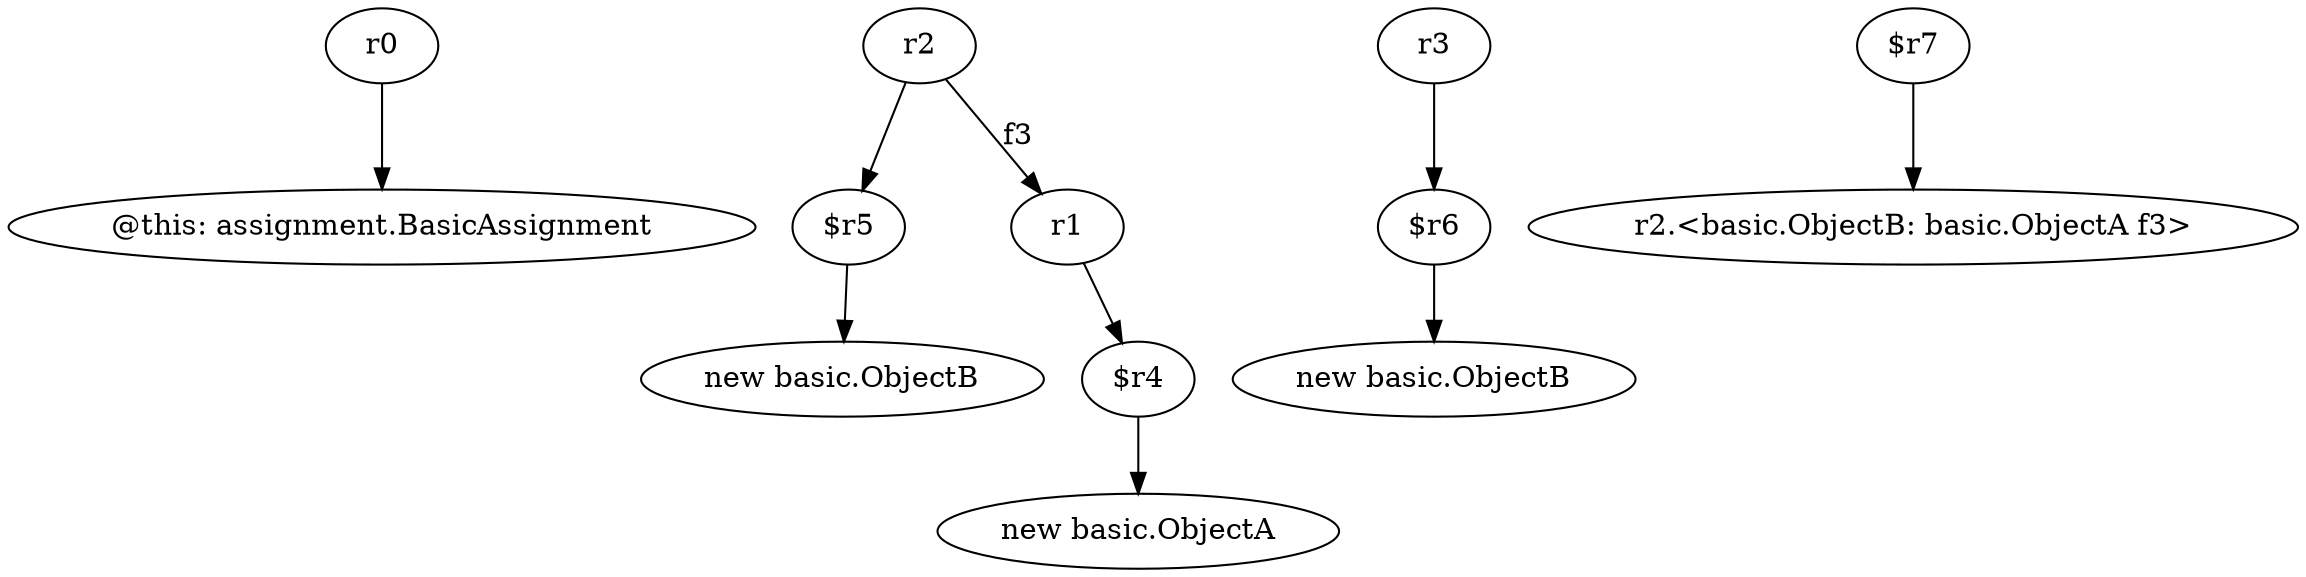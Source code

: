 digraph g {
0[label="r0"]
1[label="@this: assignment.BasicAssignment"]
0->1[label=""]
2[label="$r5"]
3[label="new basic.ObjectB"]
2->3[label=""]
4[label="r2"]
5[label="r1"]
4->5[label="f3"]
6[label="$r4"]
5->6[label=""]
7[label="new basic.ObjectA"]
6->7[label=""]
4->2[label=""]
8[label="$r6"]
9[label="new basic.ObjectB"]
8->9[label=""]
10[label="$r7"]
11[label="r2.<basic.ObjectB: basic.ObjectA f3>"]
10->11[label=""]
12[label="r3"]
12->8[label=""]
}
